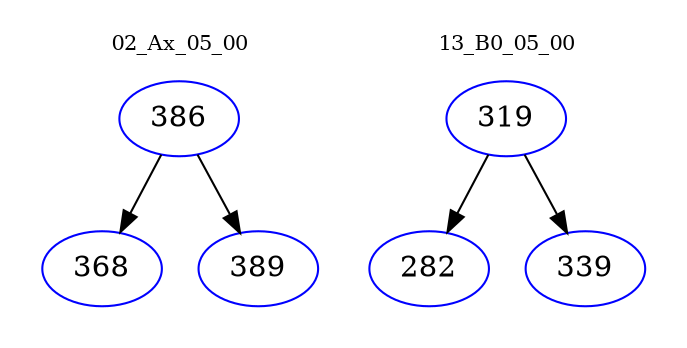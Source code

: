 digraph{
subgraph cluster_0 {
color = white
label = "02_Ax_05_00";
fontsize=10;
T0_386 [label="386", color="blue"]
T0_386 -> T0_368 [color="black"]
T0_368 [label="368", color="blue"]
T0_386 -> T0_389 [color="black"]
T0_389 [label="389", color="blue"]
}
subgraph cluster_1 {
color = white
label = "13_B0_05_00";
fontsize=10;
T1_319 [label="319", color="blue"]
T1_319 -> T1_282 [color="black"]
T1_282 [label="282", color="blue"]
T1_319 -> T1_339 [color="black"]
T1_339 [label="339", color="blue"]
}
}
